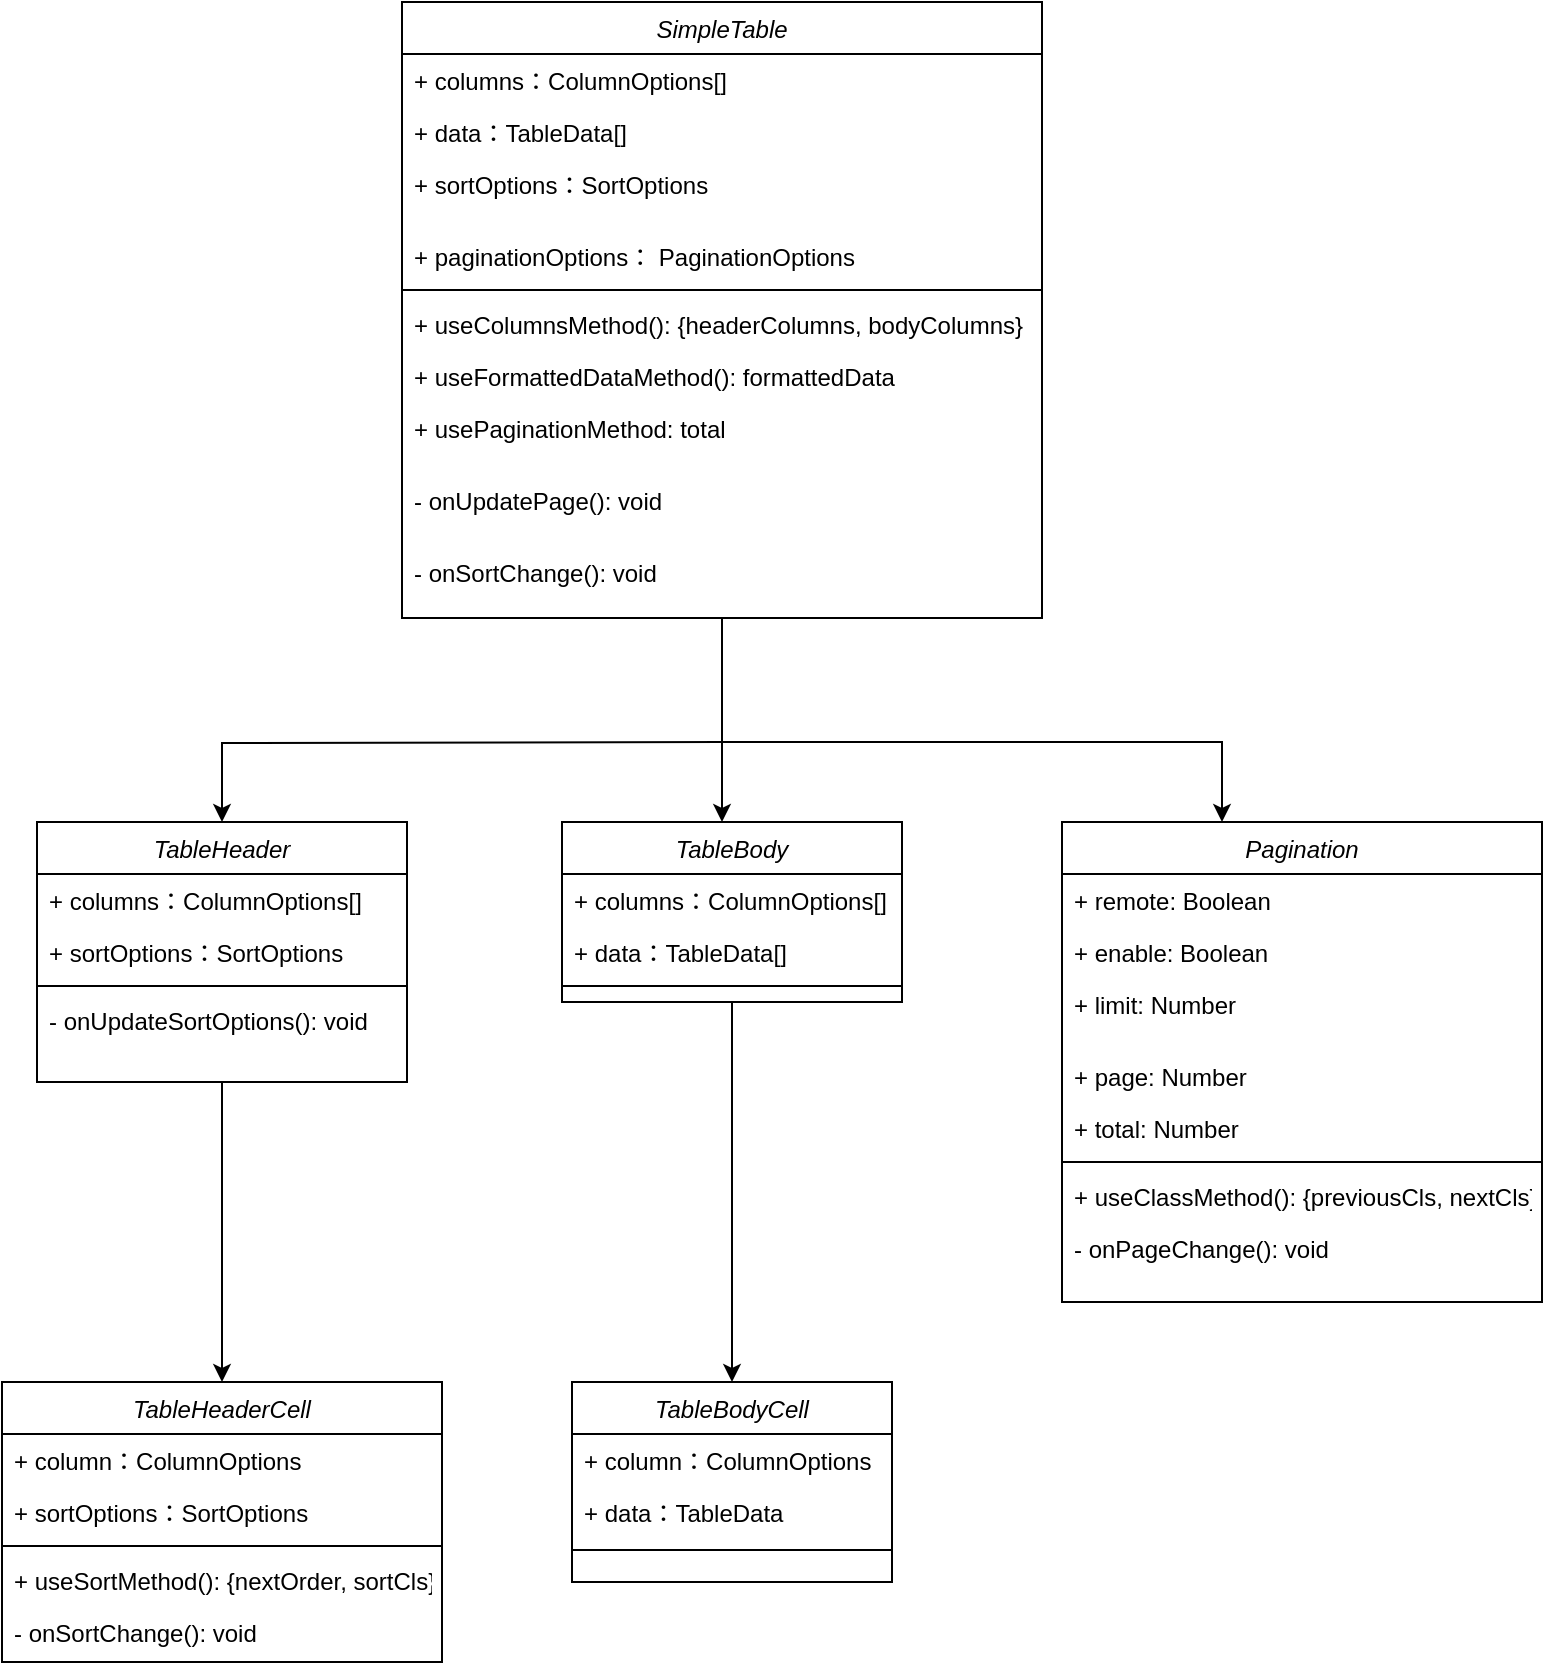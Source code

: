 <mxfile version="13.6.2" type="device"><diagram id="C5RBs43oDa-KdzZeNtuy" name="Page-1"><mxGraphModel dx="1773" dy="587" grid="1" gridSize="10" guides="1" tooltips="1" connect="1" arrows="1" fold="1" page="1" pageScale="1" pageWidth="827" pageHeight="1169" math="0" shadow="0"><root><mxCell id="WIyWlLk6GJQsqaUBKTNV-0"/><mxCell id="WIyWlLk6GJQsqaUBKTNV-1" parent="WIyWlLk6GJQsqaUBKTNV-0"/><mxCell id="QkN5-t4sgIfs69T5D3h6-24" value="" style="edgeStyle=orthogonalEdgeStyle;rounded=0;orthogonalLoop=1;jettySize=auto;html=1;" parent="WIyWlLk6GJQsqaUBKTNV-1" source="zkfFHV4jXpPFQw0GAbJ--0" target="QkN5-t4sgIfs69T5D3h6-13" edge="1"><mxGeometry relative="1" as="geometry"><Array as="points"><mxPoint x="300" y="500"/><mxPoint x="300" y="500"/></Array></mxGeometry></mxCell><mxCell id="QkN5-t4sgIfs69T5D3h6-36" value="" style="edgeStyle=orthogonalEdgeStyle;rounded=0;orthogonalLoop=1;jettySize=auto;html=1;" parent="WIyWlLk6GJQsqaUBKTNV-1" source="zkfFHV4jXpPFQw0GAbJ--0" target="QkN5-t4sgIfs69T5D3h6-25" edge="1"><mxGeometry relative="1" as="geometry"><Array as="points"><mxPoint x="300" y="480"/><mxPoint x="550" y="480"/></Array></mxGeometry></mxCell><mxCell id="QkN5-t4sgIfs69T5D3h6-51" value="" style="edgeStyle=orthogonalEdgeStyle;rounded=0;orthogonalLoop=1;jettySize=auto;html=1;" parent="WIyWlLk6GJQsqaUBKTNV-1" target="QkN5-t4sgIfs69T5D3h6-39" edge="1"><mxGeometry relative="1" as="geometry"><mxPoint x="300" y="480" as="sourcePoint"/></mxGeometry></mxCell><mxCell id="zkfFHV4jXpPFQw0GAbJ--0" value="SimpleTable" style="swimlane;fontStyle=2;align=center;verticalAlign=top;childLayout=stackLayout;horizontal=1;startSize=26;horizontalStack=0;resizeParent=1;resizeLast=0;collapsible=1;marginBottom=0;rounded=0;shadow=0;strokeWidth=1;" parent="WIyWlLk6GJQsqaUBKTNV-1" vertex="1"><mxGeometry x="140" y="110" width="320" height="308" as="geometry"><mxRectangle x="230" y="140" width="160" height="26" as="alternateBounds"/></mxGeometry></mxCell><mxCell id="zkfFHV4jXpPFQw0GAbJ--1" value="+ columns：ColumnOptions[]" style="text;align=left;verticalAlign=top;spacingLeft=4;spacingRight=4;overflow=hidden;rotatable=0;points=[[0,0.5],[1,0.5]];portConstraint=eastwest;" parent="zkfFHV4jXpPFQw0GAbJ--0" vertex="1"><mxGeometry y="26" width="320" height="26" as="geometry"/></mxCell><mxCell id="zkfFHV4jXpPFQw0GAbJ--2" value="+ data：TableData[]" style="text;align=left;verticalAlign=top;spacingLeft=4;spacingRight=4;overflow=hidden;rotatable=0;points=[[0,0.5],[1,0.5]];portConstraint=eastwest;rounded=0;shadow=0;html=0;" parent="zkfFHV4jXpPFQw0GAbJ--0" vertex="1"><mxGeometry y="52" width="320" height="26" as="geometry"/></mxCell><mxCell id="QkN5-t4sgIfs69T5D3h6-12" value="+ sortOptions：SortOptions" style="text;align=left;verticalAlign=top;spacingLeft=4;spacingRight=4;overflow=hidden;rotatable=0;points=[[0,0.5],[1,0.5]];portConstraint=eastwest;" parent="zkfFHV4jXpPFQw0GAbJ--0" vertex="1"><mxGeometry y="78" width="320" height="36" as="geometry"/></mxCell><mxCell id="zkfFHV4jXpPFQw0GAbJ--3" value="+ paginationOptions： PaginationOptions" style="text;align=left;verticalAlign=top;spacingLeft=4;spacingRight=4;overflow=hidden;rotatable=0;points=[[0,0.5],[1,0.5]];portConstraint=eastwest;rounded=0;shadow=0;html=0;" parent="zkfFHV4jXpPFQw0GAbJ--0" vertex="1"><mxGeometry y="114" width="320" height="26" as="geometry"/></mxCell><mxCell id="zkfFHV4jXpPFQw0GAbJ--4" value="" style="line;html=1;strokeWidth=1;align=left;verticalAlign=middle;spacingTop=-1;spacingLeft=3;spacingRight=3;rotatable=0;labelPosition=right;points=[];portConstraint=eastwest;" parent="zkfFHV4jXpPFQw0GAbJ--0" vertex="1"><mxGeometry y="140" width="320" height="8" as="geometry"/></mxCell><mxCell id="zkfFHV4jXpPFQw0GAbJ--5" value="+ useColumnsMethod(): {headerColumns, bodyColumns}" style="text;align=left;verticalAlign=top;spacingLeft=4;spacingRight=4;overflow=hidden;rotatable=0;points=[[0,0.5],[1,0.5]];portConstraint=eastwest;" parent="zkfFHV4jXpPFQw0GAbJ--0" vertex="1"><mxGeometry y="148" width="320" height="26" as="geometry"/></mxCell><mxCell id="QkN5-t4sgIfs69T5D3h6-9" value="+ useFormattedDataMethod(): formattedData" style="text;align=left;verticalAlign=top;spacingLeft=4;spacingRight=4;overflow=hidden;rotatable=0;points=[[0,0.5],[1,0.5]];portConstraint=eastwest;" parent="zkfFHV4jXpPFQw0GAbJ--0" vertex="1"><mxGeometry y="174" width="320" height="26" as="geometry"/></mxCell><mxCell id="QkN5-t4sgIfs69T5D3h6-8" value="+ usePaginationMethod: total" style="text;align=left;verticalAlign=top;spacingLeft=4;spacingRight=4;overflow=hidden;rotatable=0;points=[[0,0.5],[1,0.5]];portConstraint=eastwest;" parent="zkfFHV4jXpPFQw0GAbJ--0" vertex="1"><mxGeometry y="200" width="320" height="36" as="geometry"/></mxCell><mxCell id="QkN5-t4sgIfs69T5D3h6-10" value="- onUpdatePage(): void" style="text;align=left;verticalAlign=top;spacingLeft=4;spacingRight=4;overflow=hidden;rotatable=0;points=[[0,0.5],[1,0.5]];portConstraint=eastwest;" parent="zkfFHV4jXpPFQw0GAbJ--0" vertex="1"><mxGeometry y="236" width="320" height="36" as="geometry"/></mxCell><mxCell id="QkN5-t4sgIfs69T5D3h6-11" value="- onSortChange(): void&#10;" style="text;align=left;verticalAlign=top;spacingLeft=4;spacingRight=4;overflow=hidden;rotatable=0;points=[[0,0.5],[1,0.5]];portConstraint=eastwest;" parent="zkfFHV4jXpPFQw0GAbJ--0" vertex="1"><mxGeometry y="272" width="320" height="36" as="geometry"/></mxCell><mxCell id="QkN5-t4sgIfs69T5D3h6-76" value="" style="edgeStyle=orthogonalEdgeStyle;rounded=0;orthogonalLoop=1;jettySize=auto;html=1;" parent="WIyWlLk6GJQsqaUBKTNV-1" source="QkN5-t4sgIfs69T5D3h6-13" target="QkN5-t4sgIfs69T5D3h6-65" edge="1"><mxGeometry relative="1" as="geometry"/></mxCell><mxCell id="QkN5-t4sgIfs69T5D3h6-13" value="TableBody" style="swimlane;fontStyle=2;align=center;verticalAlign=top;childLayout=stackLayout;horizontal=1;startSize=26;horizontalStack=0;resizeParent=1;resizeLast=0;collapsible=1;marginBottom=0;rounded=0;shadow=0;strokeWidth=1;" parent="WIyWlLk6GJQsqaUBKTNV-1" vertex="1"><mxGeometry x="220" y="520" width="170" height="90" as="geometry"><mxRectangle x="230" y="140" width="160" height="26" as="alternateBounds"/></mxGeometry></mxCell><mxCell id="QkN5-t4sgIfs69T5D3h6-14" value="+ columns：ColumnOptions[]" style="text;align=left;verticalAlign=top;spacingLeft=4;spacingRight=4;overflow=hidden;rotatable=0;points=[[0,0.5],[1,0.5]];portConstraint=eastwest;" parent="QkN5-t4sgIfs69T5D3h6-13" vertex="1"><mxGeometry y="26" width="170" height="26" as="geometry"/></mxCell><mxCell id="QkN5-t4sgIfs69T5D3h6-15" value="+ data：TableData[]" style="text;align=left;verticalAlign=top;spacingLeft=4;spacingRight=4;overflow=hidden;rotatable=0;points=[[0,0.5],[1,0.5]];portConstraint=eastwest;rounded=0;shadow=0;html=0;" parent="QkN5-t4sgIfs69T5D3h6-13" vertex="1"><mxGeometry y="52" width="170" height="26" as="geometry"/></mxCell><mxCell id="QkN5-t4sgIfs69T5D3h6-18" value="" style="line;html=1;strokeWidth=1;align=left;verticalAlign=middle;spacingTop=-1;spacingLeft=3;spacingRight=3;rotatable=0;labelPosition=right;points=[];portConstraint=eastwest;" parent="QkN5-t4sgIfs69T5D3h6-13" vertex="1"><mxGeometry y="78" width="170" height="8" as="geometry"/></mxCell><mxCell id="QkN5-t4sgIfs69T5D3h6-25" value="Pagination" style="swimlane;fontStyle=2;align=center;verticalAlign=top;childLayout=stackLayout;horizontal=1;startSize=26;horizontalStack=0;resizeParent=1;resizeLast=0;collapsible=1;marginBottom=0;rounded=0;shadow=0;strokeWidth=1;" parent="WIyWlLk6GJQsqaUBKTNV-1" vertex="1"><mxGeometry x="470" y="520" width="240" height="240" as="geometry"><mxRectangle x="230" y="140" width="160" height="26" as="alternateBounds"/></mxGeometry></mxCell><mxCell id="QkN5-t4sgIfs69T5D3h6-26" value="+ remote: Boolean" style="text;align=left;verticalAlign=top;spacingLeft=4;spacingRight=4;overflow=hidden;rotatable=0;points=[[0,0.5],[1,0.5]];portConstraint=eastwest;" parent="QkN5-t4sgIfs69T5D3h6-25" vertex="1"><mxGeometry y="26" width="240" height="26" as="geometry"/></mxCell><mxCell id="QkN5-t4sgIfs69T5D3h6-27" value="+ enable: Boolean" style="text;align=left;verticalAlign=top;spacingLeft=4;spacingRight=4;overflow=hidden;rotatable=0;points=[[0,0.5],[1,0.5]];portConstraint=eastwest;rounded=0;shadow=0;html=0;" parent="QkN5-t4sgIfs69T5D3h6-25" vertex="1"><mxGeometry y="52" width="240" height="26" as="geometry"/></mxCell><mxCell id="QkN5-t4sgIfs69T5D3h6-28" value="+ limit: Number" style="text;align=left;verticalAlign=top;spacingLeft=4;spacingRight=4;overflow=hidden;rotatable=0;points=[[0,0.5],[1,0.5]];portConstraint=eastwest;" parent="QkN5-t4sgIfs69T5D3h6-25" vertex="1"><mxGeometry y="78" width="240" height="36" as="geometry"/></mxCell><mxCell id="QkN5-t4sgIfs69T5D3h6-29" value="+ page: Number" style="text;align=left;verticalAlign=top;spacingLeft=4;spacingRight=4;overflow=hidden;rotatable=0;points=[[0,0.5],[1,0.5]];portConstraint=eastwest;rounded=0;shadow=0;html=0;" parent="QkN5-t4sgIfs69T5D3h6-25" vertex="1"><mxGeometry y="114" width="240" height="26" as="geometry"/></mxCell><mxCell id="QkN5-t4sgIfs69T5D3h6-77" value="+ total: Number" style="text;align=left;verticalAlign=top;spacingLeft=4;spacingRight=4;overflow=hidden;rotatable=0;points=[[0,0.5],[1,0.5]];portConstraint=eastwest;rounded=0;shadow=0;html=0;" parent="QkN5-t4sgIfs69T5D3h6-25" vertex="1"><mxGeometry y="140" width="240" height="26" as="geometry"/></mxCell><mxCell id="QkN5-t4sgIfs69T5D3h6-30" value="" style="line;html=1;strokeWidth=1;align=left;verticalAlign=middle;spacingTop=-1;spacingLeft=3;spacingRight=3;rotatable=0;labelPosition=right;points=[];portConstraint=eastwest;" parent="QkN5-t4sgIfs69T5D3h6-25" vertex="1"><mxGeometry y="166" width="240" height="8" as="geometry"/></mxCell><mxCell id="QkN5-t4sgIfs69T5D3h6-31" value="+ useClassMethod(): {previousCls, nextCls}" style="text;align=left;verticalAlign=top;spacingLeft=4;spacingRight=4;overflow=hidden;rotatable=0;points=[[0,0.5],[1,0.5]];portConstraint=eastwest;" parent="QkN5-t4sgIfs69T5D3h6-25" vertex="1"><mxGeometry y="174" width="240" height="26" as="geometry"/></mxCell><mxCell id="QkN5-t4sgIfs69T5D3h6-32" value="- onPageChange(): void&#10;" style="text;align=left;verticalAlign=top;spacingLeft=4;spacingRight=4;overflow=hidden;rotatable=0;points=[[0,0.5],[1,0.5]];portConstraint=eastwest;" parent="QkN5-t4sgIfs69T5D3h6-25" vertex="1"><mxGeometry y="200" width="240" height="26" as="geometry"/></mxCell><mxCell id="QkN5-t4sgIfs69T5D3h6-64" value="" style="edgeStyle=orthogonalEdgeStyle;rounded=0;orthogonalLoop=1;jettySize=auto;html=1;" parent="WIyWlLk6GJQsqaUBKTNV-1" source="QkN5-t4sgIfs69T5D3h6-39" target="QkN5-t4sgIfs69T5D3h6-52" edge="1"><mxGeometry relative="1" as="geometry"/></mxCell><mxCell id="QkN5-t4sgIfs69T5D3h6-52" value="TableHeaderCell" style="swimlane;fontStyle=2;align=center;verticalAlign=top;childLayout=stackLayout;horizontal=1;startSize=26;horizontalStack=0;resizeParent=1;resizeLast=0;collapsible=1;marginBottom=0;rounded=0;shadow=0;strokeWidth=1;" parent="WIyWlLk6GJQsqaUBKTNV-1" vertex="1"><mxGeometry x="-60" y="800" width="220" height="140" as="geometry"><mxRectangle x="230" y="140" width="160" height="26" as="alternateBounds"/></mxGeometry></mxCell><mxCell id="QkN5-t4sgIfs69T5D3h6-53" value="+ column：ColumnOptions" style="text;align=left;verticalAlign=top;spacingLeft=4;spacingRight=4;overflow=hidden;rotatable=0;points=[[0,0.5],[1,0.5]];portConstraint=eastwest;" parent="QkN5-t4sgIfs69T5D3h6-52" vertex="1"><mxGeometry y="26" width="220" height="26" as="geometry"/></mxCell><mxCell id="QkN5-t4sgIfs69T5D3h6-54" value="+ sortOptions：SortOptions" style="text;align=left;verticalAlign=top;spacingLeft=4;spacingRight=4;overflow=hidden;rotatable=0;points=[[0,0.5],[1,0.5]];portConstraint=eastwest;rounded=0;shadow=0;html=0;" parent="QkN5-t4sgIfs69T5D3h6-52" vertex="1"><mxGeometry y="52" width="220" height="26" as="geometry"/></mxCell><mxCell id="QkN5-t4sgIfs69T5D3h6-58" value="" style="line;html=1;strokeWidth=1;align=left;verticalAlign=middle;spacingTop=-1;spacingLeft=3;spacingRight=3;rotatable=0;labelPosition=right;points=[];portConstraint=eastwest;" parent="QkN5-t4sgIfs69T5D3h6-52" vertex="1"><mxGeometry y="78" width="220" height="8" as="geometry"/></mxCell><mxCell id="QkN5-t4sgIfs69T5D3h6-59" value="+ useSortMethod(): {nextOrder, sortCls}" style="text;align=left;verticalAlign=top;spacingLeft=4;spacingRight=4;overflow=hidden;rotatable=0;points=[[0,0.5],[1,0.5]];portConstraint=eastwest;" parent="QkN5-t4sgIfs69T5D3h6-52" vertex="1"><mxGeometry y="86" width="220" height="26" as="geometry"/></mxCell><mxCell id="QkN5-t4sgIfs69T5D3h6-60" value="- onSortChange(): void" style="text;align=left;verticalAlign=top;spacingLeft=4;spacingRight=4;overflow=hidden;rotatable=0;points=[[0,0.5],[1,0.5]];portConstraint=eastwest;" parent="QkN5-t4sgIfs69T5D3h6-52" vertex="1"><mxGeometry y="112" width="220" height="26" as="geometry"/></mxCell><mxCell id="QkN5-t4sgIfs69T5D3h6-39" value="TableHeader" style="swimlane;fontStyle=2;align=center;verticalAlign=top;childLayout=stackLayout;horizontal=1;startSize=26;horizontalStack=0;resizeParent=1;resizeLast=0;collapsible=1;marginBottom=0;rounded=0;shadow=0;strokeWidth=1;" parent="WIyWlLk6GJQsqaUBKTNV-1" vertex="1"><mxGeometry x="-42.5" y="520" width="185" height="130" as="geometry"><mxRectangle x="230" y="140" width="160" height="26" as="alternateBounds"/></mxGeometry></mxCell><mxCell id="QkN5-t4sgIfs69T5D3h6-40" value="+ columns：ColumnOptions[]" style="text;align=left;verticalAlign=top;spacingLeft=4;spacingRight=4;overflow=hidden;rotatable=0;points=[[0,0.5],[1,0.5]];portConstraint=eastwest;" parent="QkN5-t4sgIfs69T5D3h6-39" vertex="1"><mxGeometry y="26" width="185" height="26" as="geometry"/></mxCell><mxCell id="QkN5-t4sgIfs69T5D3h6-41" value="+ sortOptions：SortOptions" style="text;align=left;verticalAlign=top;spacingLeft=4;spacingRight=4;overflow=hidden;rotatable=0;points=[[0,0.5],[1,0.5]];portConstraint=eastwest;rounded=0;shadow=0;html=0;" parent="QkN5-t4sgIfs69T5D3h6-39" vertex="1"><mxGeometry y="52" width="185" height="26" as="geometry"/></mxCell><mxCell id="QkN5-t4sgIfs69T5D3h6-45" value="" style="line;html=1;strokeWidth=1;align=left;verticalAlign=middle;spacingTop=-1;spacingLeft=3;spacingRight=3;rotatable=0;labelPosition=right;points=[];portConstraint=eastwest;" parent="QkN5-t4sgIfs69T5D3h6-39" vertex="1"><mxGeometry y="78" width="185" height="8" as="geometry"/></mxCell><mxCell id="QkN5-t4sgIfs69T5D3h6-46" value="- onUpdateSortOptions(): void" style="text;align=left;verticalAlign=top;spacingLeft=4;spacingRight=4;overflow=hidden;rotatable=0;points=[[0,0.5],[1,0.5]];portConstraint=eastwest;" parent="QkN5-t4sgIfs69T5D3h6-39" vertex="1"><mxGeometry y="86" width="185" height="26" as="geometry"/></mxCell><mxCell id="QkN5-t4sgIfs69T5D3h6-65" value="TableBodyCell" style="swimlane;fontStyle=2;align=center;verticalAlign=top;childLayout=stackLayout;horizontal=1;startSize=26;horizontalStack=0;resizeParent=1;resizeLast=0;collapsible=1;marginBottom=0;rounded=0;shadow=0;strokeWidth=1;" parent="WIyWlLk6GJQsqaUBKTNV-1" vertex="1"><mxGeometry x="225" y="800" width="160" height="100" as="geometry"><mxRectangle x="230" y="140" width="160" height="26" as="alternateBounds"/></mxGeometry></mxCell><mxCell id="QkN5-t4sgIfs69T5D3h6-66" value="+ column：ColumnOptions" style="text;align=left;verticalAlign=top;spacingLeft=4;spacingRight=4;overflow=hidden;rotatable=0;points=[[0,0.5],[1,0.5]];portConstraint=eastwest;" parent="QkN5-t4sgIfs69T5D3h6-65" vertex="1"><mxGeometry y="26" width="160" height="26" as="geometry"/></mxCell><mxCell id="QkN5-t4sgIfs69T5D3h6-67" value="+ data：TableData" style="text;align=left;verticalAlign=top;spacingLeft=4;spacingRight=4;overflow=hidden;rotatable=0;points=[[0,0.5],[1,0.5]];portConstraint=eastwest;rounded=0;shadow=0;html=0;" parent="QkN5-t4sgIfs69T5D3h6-65" vertex="1"><mxGeometry y="52" width="160" height="28" as="geometry"/></mxCell><mxCell id="QkN5-t4sgIfs69T5D3h6-70" value="" style="line;html=1;strokeWidth=1;align=left;verticalAlign=middle;spacingTop=-1;spacingLeft=3;spacingRight=3;rotatable=0;labelPosition=right;points=[];portConstraint=eastwest;" parent="QkN5-t4sgIfs69T5D3h6-65" vertex="1"><mxGeometry y="80" width="160" height="8" as="geometry"/></mxCell></root></mxGraphModel></diagram></mxfile>